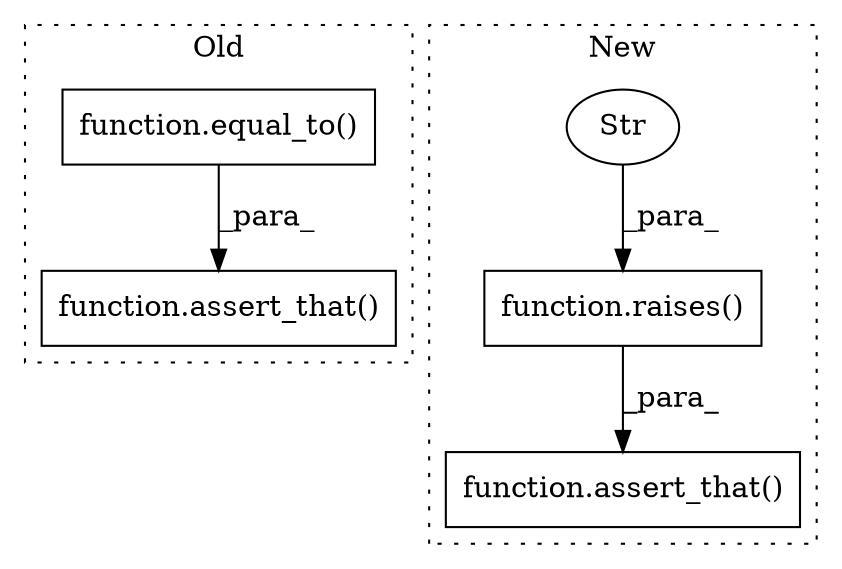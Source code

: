 digraph G {
subgraph cluster0 {
1 [label="function.equal_to()" a="75" s="1764,1846" l="9,1" shape="box"];
5 [label="function.assert_that()" a="75" s="1747,1847" l="12,1" shape="box"];
label = "Old";
style="dotted";
}
subgraph cluster1 {
2 [label="function.raises()" a="75" s="2018,2143" l="7,1" shape="box"];
3 [label="function.assert_that()" a="75" s="1910,2144" l="12,1" shape="box"];
4 [label="Str" a="66" s="2070" l="73" shape="ellipse"];
label = "New";
style="dotted";
}
1 -> 5 [label="_para_"];
2 -> 3 [label="_para_"];
4 -> 2 [label="_para_"];
}
